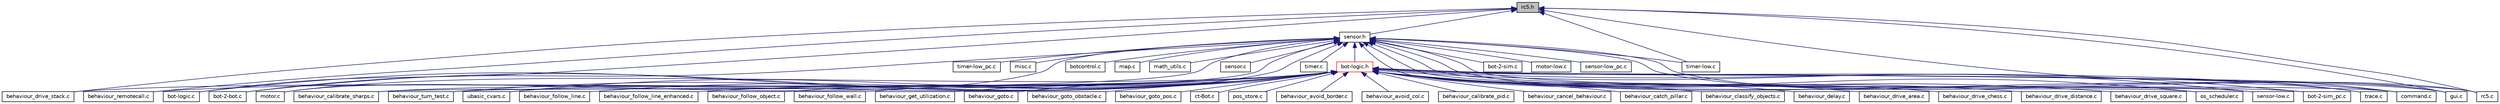 digraph G
{
  edge [fontname="Helvetica",fontsize="10",labelfontname="Helvetica",labelfontsize="10"];
  node [fontname="Helvetica",fontsize="10",shape=record];
  Node1 [label="rc5.h",height=0.2,width=0.4,color="black", fillcolor="grey75", style="filled" fontcolor="black"];
  Node1 -> Node2 [dir="back",color="midnightblue",fontsize="10",style="solid",fontname="Helvetica"];
  Node2 [label="command.c",height=0.2,width=0.4,color="black", fillcolor="white", style="filled",URL="$command_8c.html",tooltip="Kommando-Management."];
  Node1 -> Node3 [dir="back",color="midnightblue",fontsize="10",style="solid",fontname="Helvetica"];
  Node3 [label="behaviour_drive_stack.c",height=0.2,width=0.4,color="black", fillcolor="white", style="filled",URL="$behaviour__drive__stack_8c.html",tooltip="Anfahren aller auf dem Stack befindlichen Punkte."];
  Node1 -> Node4 [dir="back",color="midnightblue",fontsize="10",style="solid",fontname="Helvetica"];
  Node4 [label="behaviour_remotecall.c",height=0.2,width=0.4,color="black", fillcolor="white", style="filled",URL="$behaviour__remotecall_8c.html",tooltip="Ruft auf ein Kommando hin andere Verhalten auf und bestaetigt dann ihre Ausfuehrung."];
  Node1 -> Node5 [dir="back",color="midnightblue",fontsize="10",style="solid",fontname="Helvetica"];
  Node5 [label="bot-logic.c",height=0.2,width=0.4,color="black", fillcolor="white", style="filled",URL="$bot-logic_8c.html",tooltip="High-Level Routinen fuer die Steuerung des c&#39;t-Bots."];
  Node1 -> Node6 [dir="back",color="midnightblue",fontsize="10",style="solid",fontname="Helvetica"];
  Node6 [label="sensor.h",height=0.2,width=0.4,color="black", fillcolor="white", style="filled",URL="$sensor_8h.html",tooltip="Architekturunabhaengiger Teil der Sensorsteuerung."];
  Node6 -> Node7 [dir="back",color="midnightblue",fontsize="10",style="solid",fontname="Helvetica"];
  Node7 [label="bot-2-bot.c",height=0.2,width=0.4,color="black", fillcolor="white", style="filled",URL="$bot-2-bot_8c.html",tooltip="Bot-2-Bot-Kommunikation."];
  Node6 -> Node8 [dir="back",color="midnightblue",fontsize="10",style="solid",fontname="Helvetica"];
  Node8 [label="botcontrol.c",height=0.2,width=0.4,color="black", fillcolor="white", style="filled",URL="$botcontrol_8c.html",tooltip="High-level Steuerungsroutinen, z.B."];
  Node6 -> Node2 [dir="back",color="midnightblue",fontsize="10",style="solid",fontname="Helvetica"];
  Node6 -> Node9 [dir="back",color="midnightblue",fontsize="10",style="solid",fontname="Helvetica"];
  Node9 [label="map.c",height=0.2,width=0.4,color="black", fillcolor="white", style="filled",URL="$map_8c.html",tooltip="Karte."];
  Node6 -> Node10 [dir="back",color="midnightblue",fontsize="10",style="solid",fontname="Helvetica"];
  Node10 [label="math_utils.c",height=0.2,width=0.4,color="black", fillcolor="white", style="filled",URL="$math__utils_8c.html",tooltip="Hilfsfunktionen fuer mathematische Dinge, architekturunabhaengig."];
  Node6 -> Node11 [dir="back",color="midnightblue",fontsize="10",style="solid",fontname="Helvetica"];
  Node11 [label="motor.c",height=0.2,width=0.4,color="black", fillcolor="white", style="filled",URL="$motor_8c.html",tooltip="High-Level-Routinen fuer die Motorsteuerung des c&#39;t-Bot."];
  Node6 -> Node12 [dir="back",color="midnightblue",fontsize="10",style="solid",fontname="Helvetica"];
  Node12 [label="sensor.c",height=0.2,width=0.4,color="black", fillcolor="white", style="filled",URL="$sensor_8c.html",tooltip="Architekturunabhaengiger Teil der Sensorsteuerung."];
  Node6 -> Node13 [dir="back",color="midnightblue",fontsize="10",style="solid",fontname="Helvetica"];
  Node13 [label="timer.c",height=0.2,width=0.4,color="black", fillcolor="white", style="filled",URL="$timer_8c.html",tooltip="Zeitmanagement."];
  Node6 -> Node14 [dir="back",color="midnightblue",fontsize="10",style="solid",fontname="Helvetica"];
  Node14 [label="behaviour_calibrate_sharps.c",height=0.2,width=0.4,color="black", fillcolor="white", style="filled",URL="$behaviour__calibrate__sharps_8c.html",tooltip="Kalibriert die Distanzsensoren des Bots."];
  Node6 -> Node15 [dir="back",color="midnightblue",fontsize="10",style="solid",fontname="Helvetica"];
  Node15 [label="behaviour_turn_test.c",height=0.2,width=0.4,color="black", fillcolor="white", style="filled",URL="$behaviour__turn__test_8c.html",tooltip="Fuehrt mehrere Drehungen mit bot_turn() aus und misst die Fehler."];
  Node6 -> Node16 [dir="back",color="midnightblue",fontsize="10",style="solid",fontname="Helvetica"];
  Node16 [label="ubasic_cvars.c",height=0.2,width=0.4,color="black", fillcolor="white", style="filled",URL="$ubasic__cvars_8c.html"];
  Node6 -> Node17 [dir="back",color="midnightblue",fontsize="10",style="solid",fontname="Helvetica"];
  Node17 [label="bot-logic.h",height=0.2,width=0.4,color="red", fillcolor="white", style="filled",URL="$bot-logic_8h.html",tooltip="High-Level-Routinen fuer die Steuerung des c&#39;t-Bots."];
  Node17 -> Node7 [dir="back",color="midnightblue",fontsize="10",style="solid",fontname="Helvetica"];
  Node17 -> Node2 [dir="back",color="midnightblue",fontsize="10",style="solid",fontname="Helvetica"];
  Node17 -> Node18 [dir="back",color="midnightblue",fontsize="10",style="solid",fontname="Helvetica"];
  Node18 [label="ct-Bot.c",height=0.2,width=0.4,color="black", fillcolor="white", style="filled",URL="$ct-Bot_8c.html",tooltip="Bot-Hauptprogramm."];
  Node17 -> Node11 [dir="back",color="midnightblue",fontsize="10",style="solid",fontname="Helvetica"];
  Node17 -> Node19 [dir="back",color="midnightblue",fontsize="10",style="solid",fontname="Helvetica"];
  Node19 [label="pos_store.c",height=0.2,width=0.4,color="black", fillcolor="white", style="filled",URL="$pos__store_8c.html",tooltip="Implementierung eines Positionsspeichers mit den ueblichen Stackbefehlen push(), pop() und FIFO-Befeh..."];
  Node17 -> Node20 [dir="back",color="midnightblue",fontsize="10",style="solid",fontname="Helvetica"];
  Node20 [label="behaviour_avoid_border.c",height=0.2,width=0.4,color="black", fillcolor="white", style="filled",URL="$behaviour__avoid__border_8c.html",tooltip="Vermeide Abgruende."];
  Node17 -> Node21 [dir="back",color="midnightblue",fontsize="10",style="solid",fontname="Helvetica"];
  Node21 [label="behaviour_avoid_col.c",height=0.2,width=0.4,color="black", fillcolor="white", style="filled",URL="$behaviour__avoid__col_8c.html",tooltip="Vermeide Kollisionen."];
  Node17 -> Node22 [dir="back",color="midnightblue",fontsize="10",style="solid",fontname="Helvetica"];
  Node22 [label="behaviour_calibrate_pid.c",height=0.2,width=0.4,color="black", fillcolor="white", style="filled",URL="$behaviour__calibrate__pid_8c.html",tooltip="Kalibriert die Motorregelung des Bots."];
  Node17 -> Node14 [dir="back",color="midnightblue",fontsize="10",style="solid",fontname="Helvetica"];
  Node17 -> Node23 [dir="back",color="midnightblue",fontsize="10",style="solid",fontname="Helvetica"];
  Node23 [label="behaviour_cancel_behaviour.c",height=0.2,width=0.4,color="black", fillcolor="white", style="filled",URL="$behaviour__cancel__behaviour_8c.html",tooltip="Deaktiviert ein anderes Verhalten in Abhaengigkeit einer Check-Funktion."];
  Node17 -> Node24 [dir="back",color="midnightblue",fontsize="10",style="solid",fontname="Helvetica"];
  Node24 [label="behaviour_catch_pillar.c",height=0.2,width=0.4,color="black", fillcolor="white", style="filled",URL="$behaviour__catch__pillar_8c.html",tooltip="Sucht nach einer Dose und faengt sie ein."];
  Node17 -> Node25 [dir="back",color="midnightblue",fontsize="10",style="solid",fontname="Helvetica"];
  Node25 [label="behaviour_classify_objects.c",height=0.2,width=0.4,color="black", fillcolor="white", style="filled",URL="$behaviour__classify__objects_8c.html",tooltip="Teilt Objekte nach ihrer Farbe in Klassen ein und transportiert sie ins Lager der Klasse..."];
  Node17 -> Node26 [dir="back",color="midnightblue",fontsize="10",style="solid",fontname="Helvetica"];
  Node26 [label="behaviour_delay.c",height=0.2,width=0.4,color="black", fillcolor="white", style="filled",URL="$behaviour__delay_8c.html",tooltip="Delay-Routinen als Verhalten."];
  Node17 -> Node27 [dir="back",color="midnightblue",fontsize="10",style="solid",fontname="Helvetica"];
  Node27 [label="behaviour_drive_area.c",height=0.2,width=0.4,color="black", fillcolor="white", style="filled",URL="$behaviour__drive__area_8c.html",tooltip="Flaechendeckendes Fahren als Verhalten (Staubsauger)"];
  Node17 -> Node28 [dir="back",color="midnightblue",fontsize="10",style="solid",fontname="Helvetica"];
  Node28 [label="behaviour_drive_chess.c",height=0.2,width=0.4,color="black", fillcolor="white", style="filled",URL="$behaviour__drive__chess_8c.html",tooltip="Der Bot spielt Schach."];
  Node17 -> Node29 [dir="back",color="midnightblue",fontsize="10",style="solid",fontname="Helvetica"];
  Node29 [label="behaviour_drive_distance.c",height=0.2,width=0.4,color="black", fillcolor="white", style="filled",URL="$behaviour__drive__distance_8c.html",tooltip="Bot faehrt ein Stueck."];
  Node17 -> Node30 [dir="back",color="midnightblue",fontsize="10",style="solid",fontname="Helvetica"];
  Node30 [label="behaviour_drive_square.c",height=0.2,width=0.4,color="black", fillcolor="white", style="filled",URL="$behaviour__drive__square_8c.html",tooltip="Bot faehrt im Quadrat."];
  Node17 -> Node3 [dir="back",color="midnightblue",fontsize="10",style="solid",fontname="Helvetica"];
  Node17 -> Node31 [dir="back",color="midnightblue",fontsize="10",style="solid",fontname="Helvetica"];
  Node31 [label="behaviour_follow_line.c",height=0.2,width=0.4,color="black", fillcolor="white", style="filled",URL="$behaviour__follow__line_8c.html",tooltip="Linienverfolger."];
  Node17 -> Node32 [dir="back",color="midnightblue",fontsize="10",style="solid",fontname="Helvetica"];
  Node32 [label="behaviour_follow_line_enhanced.c",height=0.2,width=0.4,color="black", fillcolor="white", style="filled",URL="$behaviour__follow__line__enhanced_8c.html",tooltip="erweiterter Linienverfolger, der auch mit Unterbrechungen und Hindernissen klarkommt"];
  Node17 -> Node33 [dir="back",color="midnightblue",fontsize="10",style="solid",fontname="Helvetica"];
  Node33 [label="behaviour_follow_object.c",height=0.2,width=0.4,color="black", fillcolor="white", style="filled",URL="$behaviour__follow__object_8c.html",tooltip="Verfolgung beweglicher Objekte."];
  Node17 -> Node34 [dir="back",color="midnightblue",fontsize="10",style="solid",fontname="Helvetica"];
  Node34 [label="behaviour_follow_wall.c",height=0.2,width=0.4,color="black", fillcolor="white", style="filled",URL="$behaviour__follow__wall_8c.html",tooltip="Wandfolger Explorer."];
  Node17 -> Node35 [dir="back",color="midnightblue",fontsize="10",style="solid",fontname="Helvetica"];
  Node35 [label="behaviour_get_utilization.c",height=0.2,width=0.4,color="black", fillcolor="white", style="filled",URL="$behaviour__get__utilization_8c.html",tooltip="Misst die CPU-Auslastung eines anderen Verhaltens."];
  Node17 -> Node36 [dir="back",color="midnightblue",fontsize="10",style="solid",fontname="Helvetica"];
  Node36 [label="behaviour_goto.c",height=0.2,width=0.4,color="black", fillcolor="white", style="filled",URL="$behaviour__goto_8c.html",tooltip="Bot faehrt einen Punkt an."];
  Node17 -> Node37 [dir="back",color="midnightblue",fontsize="10",style="solid",fontname="Helvetica"];
  Node37 [label="behaviour_goto_obstacle.c",height=0.2,width=0.4,color="black", fillcolor="white", style="filled",URL="$behaviour__goto__obstacle_8c.html",tooltip="Anfahren eines Hindernisses."];
  Node17 -> Node38 [dir="back",color="midnightblue",fontsize="10",style="solid",fontname="Helvetica"];
  Node38 [label="behaviour_goto_pos.c",height=0.2,width=0.4,color="black", fillcolor="white", style="filled",URL="$behaviour__goto__pos_8c.html",tooltip="Anfahren einer Position."];
  Node17 -> Node4 [dir="back",color="midnightblue",fontsize="10",style="solid",fontname="Helvetica"];
  Node17 -> Node15 [dir="back",color="midnightblue",fontsize="10",style="solid",fontname="Helvetica"];
  Node17 -> Node5 [dir="back",color="midnightblue",fontsize="10",style="solid",fontname="Helvetica"];
  Node17 -> Node16 [dir="back",color="midnightblue",fontsize="10",style="solid",fontname="Helvetica"];
  Node17 -> Node39 [dir="back",color="midnightblue",fontsize="10",style="solid",fontname="Helvetica"];
  Node39 [label="os_scheduler.c",height=0.2,width=0.4,color="black", fillcolor="white", style="filled",URL="$os__scheduler_8c.html",tooltip="Mini-Scheduler fuer BotOS."];
  Node17 -> Node40 [dir="back",color="midnightblue",fontsize="10",style="solid",fontname="Helvetica"];
  Node40 [label="sensor-low.c",height=0.2,width=0.4,color="black", fillcolor="white", style="filled",URL="$sensor-low_8c.html",tooltip="Low-Level Routinen fuer die Sensor Steuerung des c&#39;t-Bots."];
  Node17 -> Node41 [dir="back",color="midnightblue",fontsize="10",style="solid",fontname="Helvetica"];
  Node41 [label="bot-2-sim_pc.c",height=0.2,width=0.4,color="black", fillcolor="white", style="filled",URL="$bot-2-sim__pc_8c.html",tooltip="Verbindung c&#39;t-Bot zu c&#39;t-Sim."];
  Node17 -> Node42 [dir="back",color="midnightblue",fontsize="10",style="solid",fontname="Helvetica"];
  Node42 [label="trace.c",height=0.2,width=0.4,color="black", fillcolor="white", style="filled",URL="$trace_8c.html",tooltip="Trace-Modul."];
  Node17 -> Node43 [dir="back",color="midnightblue",fontsize="10",style="solid",fontname="Helvetica"];
  Node43 [label="gui.c",height=0.2,width=0.4,color="black", fillcolor="white", style="filled",URL="$gui_8c.html",tooltip="Display-GUI des Bots."];
  Node17 -> Node44 [dir="back",color="midnightblue",fontsize="10",style="solid",fontname="Helvetica"];
  Node44 [label="rc5.c",height=0.2,width=0.4,color="black", fillcolor="white", style="filled",URL="$rc5_8c.html",tooltip="RC5-Fernbedienung / Basic-Tasten-Handler."];
  Node6 -> Node45 [dir="back",color="midnightblue",fontsize="10",style="solid",fontname="Helvetica"];
  Node45 [label="bot-2-sim.c",height=0.2,width=0.4,color="black", fillcolor="white", style="filled",URL="$bot-2-sim_8c.html",tooltip="Verbindung zwischen c&#39;t-Bot und c&#39;t-Sim."];
  Node6 -> Node46 [dir="back",color="midnightblue",fontsize="10",style="solid",fontname="Helvetica"];
  Node46 [label="motor-low.c",height=0.2,width=0.4,color="black", fillcolor="white", style="filled",URL="$motor-low_8c.html",tooltip="Low-Level Routinen fuer die Motorsteuerung des c&#39;t-Bots."];
  Node6 -> Node39 [dir="back",color="midnightblue",fontsize="10",style="solid",fontname="Helvetica"];
  Node6 -> Node40 [dir="back",color="midnightblue",fontsize="10",style="solid",fontname="Helvetica"];
  Node6 -> Node47 [dir="back",color="midnightblue",fontsize="10",style="solid",fontname="Helvetica"];
  Node47 [label="timer-low.c",height=0.2,width=0.4,color="black", fillcolor="white", style="filled",URL="$timer-low_8c.html",tooltip="Timer und Counter fuer den Mikrocontroller."];
  Node6 -> Node41 [dir="back",color="midnightblue",fontsize="10",style="solid",fontname="Helvetica"];
  Node6 -> Node48 [dir="back",color="midnightblue",fontsize="10",style="solid",fontname="Helvetica"];
  Node48 [label="sensor-low_pc.c",height=0.2,width=0.4,color="black", fillcolor="white", style="filled",URL="$sensor-low__pc_8c.html",tooltip="Low-Level Routinen fuer die Sensor Steuerung des c&#39;t-Bots."];
  Node6 -> Node49 [dir="back",color="midnightblue",fontsize="10",style="solid",fontname="Helvetica"];
  Node49 [label="timer-low_pc.c",height=0.2,width=0.4,color="black", fillcolor="white", style="filled",URL="$timer-low__pc_8c.html",tooltip="Timer und Counter."];
  Node6 -> Node42 [dir="back",color="midnightblue",fontsize="10",style="solid",fontname="Helvetica"];
  Node6 -> Node43 [dir="back",color="midnightblue",fontsize="10",style="solid",fontname="Helvetica"];
  Node6 -> Node50 [dir="back",color="midnightblue",fontsize="10",style="solid",fontname="Helvetica"];
  Node50 [label="misc.c",height=0.2,width=0.4,color="black", fillcolor="white", style="filled",URL="$misc_8c.html",tooltip="Sonstige Display-Anzeigefunktionen, die in keine andere Datei so richtig passen."];
  Node6 -> Node44 [dir="back",color="midnightblue",fontsize="10",style="solid",fontname="Helvetica"];
  Node1 -> Node47 [dir="back",color="midnightblue",fontsize="10",style="solid",fontname="Helvetica"];
  Node1 -> Node43 [dir="back",color="midnightblue",fontsize="10",style="solid",fontname="Helvetica"];
  Node1 -> Node44 [dir="back",color="midnightblue",fontsize="10",style="solid",fontname="Helvetica"];
}
